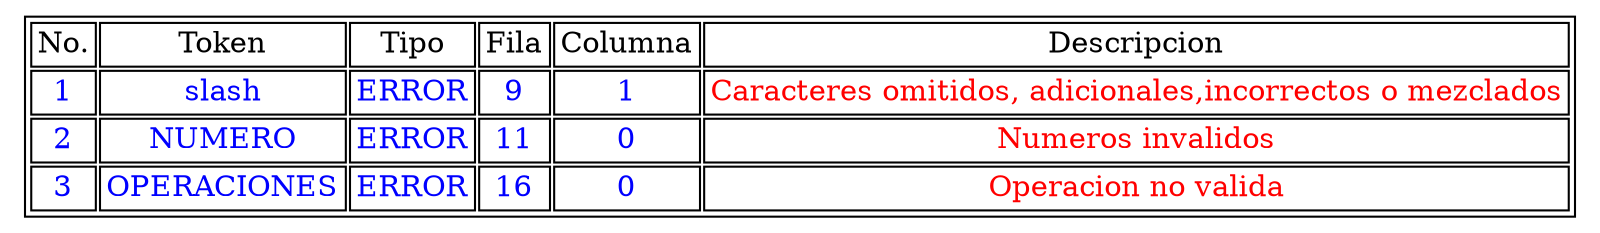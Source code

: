 digraph { 
nodo1[shape=none ,label=<<TABLE><TR><TD><FONT COLOR="BLACK">No.</FONT></TD><TD><FONT COLOR="BLACK">Token</FONT></TD><TD><FONT COLOR="BLACK">Tipo</FONT></TD><TD><FONT COLOR="BLACK">Fila</FONT></TD><TD><FONT COLOR="BLACK">Columna</FONT></TD><TD><FONT COLOR="BLACK">Descripcion</FONT></TD></TR><TR><TD><FONT COLOR="BLUE">1</FONT></TD><TD><FONT COLOR="BLUE">slash</FONT></TD><TD><FONT COLOR="BLUE">ERROR</FONT></TD><TD><FONT COLOR="BLUE">9</FONT></TD><TD><FONT COLOR="BLUE">1</FONT></TD><TD><FONT COLOR="RED">Caracteres omitidos, adicionales,
incorrectos o mezclados</FONT></TD></TR><TR><TD><FONT COLOR="BLUE">2</FONT></TD><TD><FONT COLOR="BLUE">NUMERO</FONT></TD><TD><FONT COLOR="BLUE">ERROR</FONT></TD><TD><FONT COLOR="BLUE">11</FONT></TD><TD><FONT COLOR="BLUE">0</FONT></TD><TD><FONT COLOR="RED">Numeros invalidos</FONT></TD></TR><TR><TD><FONT COLOR="BLUE">3</FONT></TD><TD><FONT COLOR="BLUE">OPERACIONES</FONT></TD><TD><FONT COLOR="BLUE">ERROR</FONT></TD><TD><FONT COLOR="BLUE">16</FONT></TD><TD><FONT COLOR="BLUE">0</FONT></TD><TD><FONT COLOR="RED">Operacion no valida</FONT></TD></TR></TABLE>>] 
}